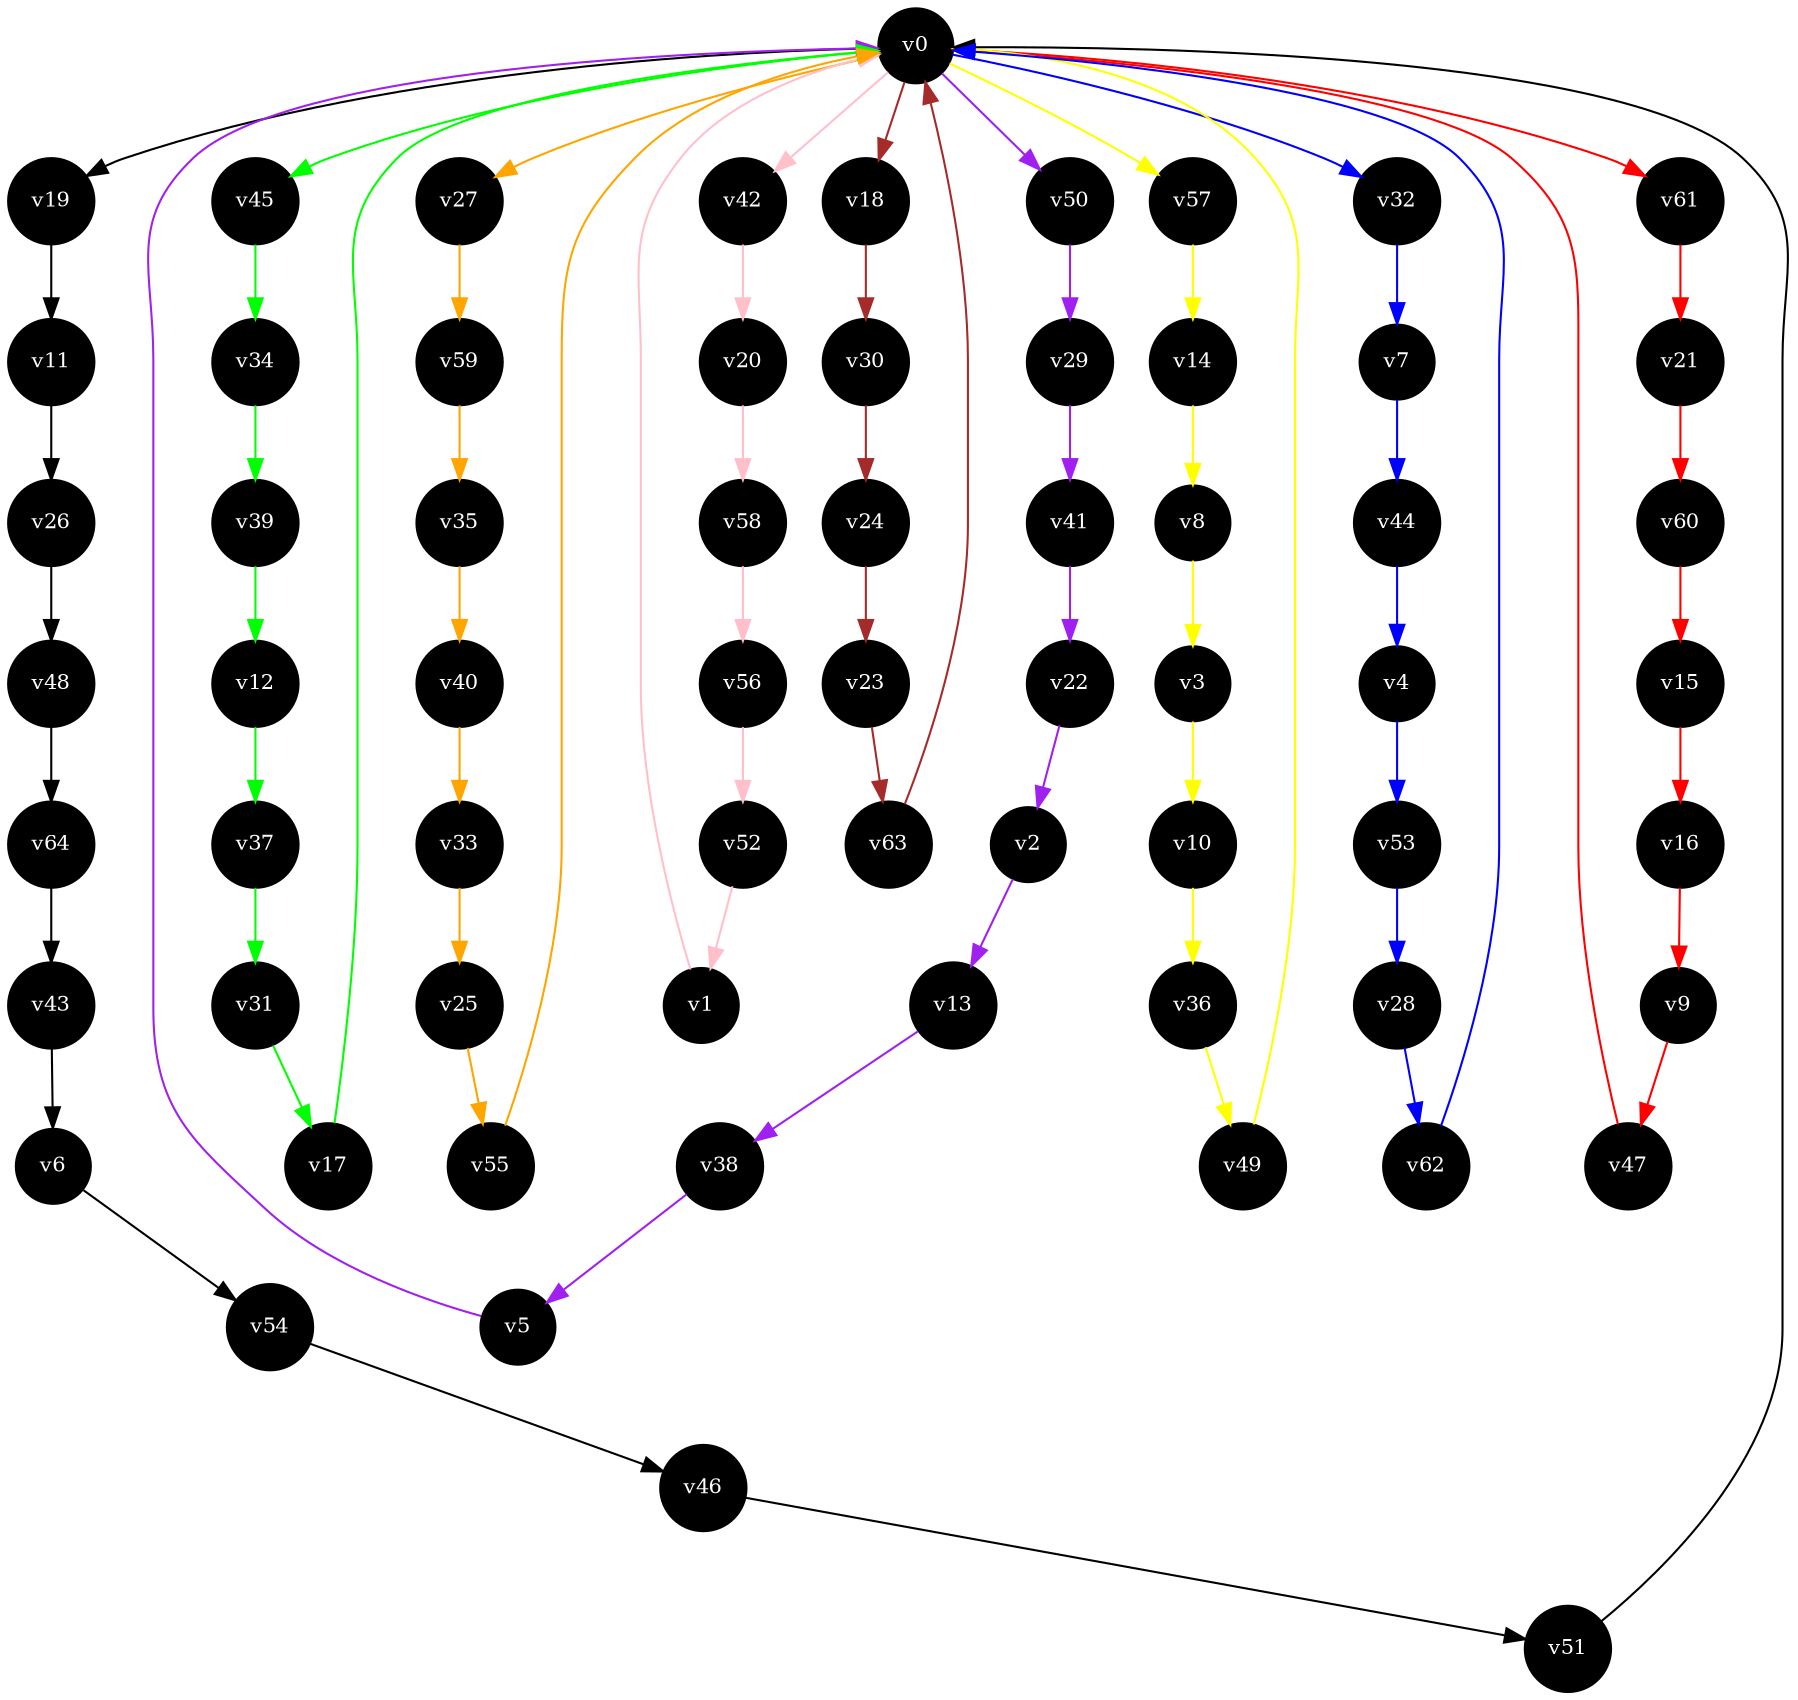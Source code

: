 graph {
node[fontcolor = white, fillcolor = black, style = filled, shape = circle, fontsize = "10", overlap = "false"];
v0 [pos = "2.58, 5.26!"];
v1 [pos = "3.61, 0.72!"];
v2 [pos = "9.59, 7.73!"];
v3 [pos = "5.46, 9.79!"];
v4 [pos = "5.26, 8.35!"];
v5 [pos = "5.26, 5.67!"];
v6 [pos = "0.10, 6.91!"];
v7 [pos = "0.93, 2.37!"];
v8 [pos = "7.73, 0.72!"];
v9 [pos = "1.55, 10.00!"];
v10 [pos = "8.14, 0.52!"];
v11 [pos = "0.93, 1.96!"];
v12 [pos = "4.02, 0.10!"];
v13 [pos = "4.85, 0.10!"];
v14 [pos = "3.40, 10.00!"];
v15 [pos = "2.78, 8.56!"];
v16 [pos = "8.56, 8.14!"];
v17 [pos = "1.75, 6.08!"];
v18 [pos = "4.85, 1.96!"];
v19 [pos = "5.88, 0.93!"];
v20 [pos = "8.97, 4.23!"];
v21 [pos = "5.67, 2.58!"];
v22 [pos = "2.16, 9.38!"];
v23 [pos = "2.16, 1.34!"];
v24 [pos = "6.91, 0.10!"];
v25 [pos = "6.08, 2.16!"];
v26 [pos = "0.10, 7.73!"];
v27 [pos = "3.40, 8.76!"];
v28 [pos = "2.58, 2.16!"];
v29 [pos = "4.64, 2.99!"];
v30 [pos = "6.49, 7.94!"];
v31 [pos = "0.10, 7.94!"];
v32 [pos = "7.94, 4.23!"];
v33 [pos = "3.61, 1.13!"];
v34 [pos = "0.93, 7.94!"];
v35 [pos = "6.29, 8.97!"];
v36 [pos = "6.08, 9.38!"];
v37 [pos = "6.49, 8.14!"];
v38 [pos = "10.00, 6.91!"];
v39 [pos = "0.93, 4.64!"];
v40 [pos = "9.59, 2.16!"];
v41 [pos = "8.56, 7.32!"];
v42 [pos = "9.79, 5.88!"];
v43 [pos = "3.20, 7.11!"];
v44 [pos = "7.94, 1.75!"];
v45 [pos = "6.49, 5.88!"];
v46 [pos = "0.31, 6.49!"];
v47 [pos = "1.13, 7.11!"];
v48 [pos = "0.72, 0.93!"];
v49 [pos = "3.81, 6.70!"];
v50 [pos = "7.73, 8.56!"];
v51 [pos = "1.55, 5.46!"];
v52 [pos = "7.11, 0.52!"];
v53 [pos = "7.11, 2.78!"];
v54 [pos = "0.52, 1.96!"];
v55 [pos = "5.05, 3.20!"];
v56 [pos = "7.94, 1.75!"];
v57 [pos = "1.55, 0.72!"];
v58 [pos = "9.38, 4.02!"];
v59 [pos = "8.14, 1.75!"];
v60 [pos = "6.91, 7.73!"];
v61 [pos = "9.59, 5.26!"];
v62 [pos = "2.58, 3.40!"];
v63 [pos = "0.93, 1.96!"];
v64 [pos = "0.31, 6.70!"];
edge [dir = forward];

edge [color = "black"];

v0 -- v19 -- v11 -- v26 -- v48 -- v64 -- v43 -- v6 -- v54 -- v46 -- v51 -- v0 ;

edge [color = "green"];

v0 -- v45 -- v34 -- v39 -- v12 -- v37 -- v31 -- v17 -- v0 ;

edge [color = "blue"];

v0 -- v32 -- v7 -- v44 -- v4 -- v53 -- v28 -- v62 -- v0 ;

edge [color = "yellow"];

v0 -- v57 -- v14 -- v8 -- v3 -- v10 -- v36 -- v49 -- v0 ;

edge [color = "red"];

v0 -- v61 -- v21 -- v60 -- v15 -- v16 -- v9 -- v47 -- v0 ;

edge [color = "purple"];

v0 -- v50 -- v29 -- v41 -- v22 -- v2 -- v13 -- v38 -- v5 -- v0 ;

edge [color = "orange"];

v0 -- v27 -- v59 -- v35 -- v40 -- v33 -- v25 -- v55 -- v0 ;

edge [color = "brown"];

v0 -- v18 -- v30 -- v24 -- v23 -- v63 -- v0 ;

edge [color = "pink"];

v0 -- v42 -- v20 -- v58 -- v56 -- v52 -- v1 -- v0 ;
}